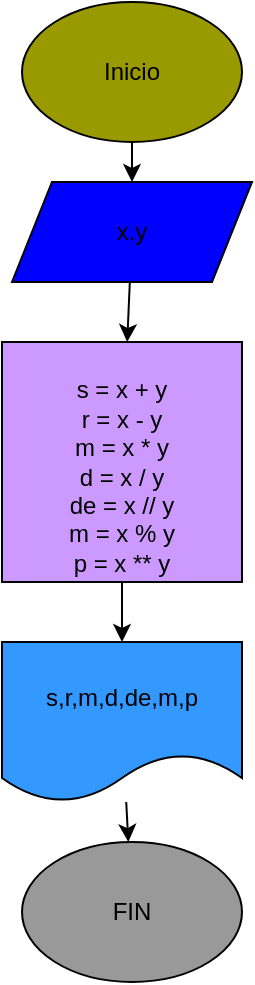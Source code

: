 <mxfile>
    <diagram id="p-liEgERdRvHNOwEDLbd" name="Página-1">
        <mxGraphModel dx="674" dy="328" grid="1" gridSize="10" guides="1" tooltips="1" connect="1" arrows="1" fold="1" page="1" pageScale="1" pageWidth="827" pageHeight="1169" math="0" shadow="0">
            <root>
                <mxCell id="0"/>
                <mxCell id="1" parent="0"/>
                <mxCell id="4" value="" style="edgeStyle=none;html=1;" edge="1" parent="1" source="2" target="3">
                    <mxGeometry relative="1" as="geometry"/>
                </mxCell>
                <mxCell id="2" value="Inicio" style="ellipse;whiteSpace=wrap;html=1;fillColor=#999900;" vertex="1" parent="1">
                    <mxGeometry x="220" y="10" width="110" height="70" as="geometry"/>
                </mxCell>
                <mxCell id="6" value="" style="edgeStyle=none;html=1;" edge="1" parent="1" source="3" target="5">
                    <mxGeometry relative="1" as="geometry"/>
                </mxCell>
                <mxCell id="3" value="x.y" style="shape=parallelogram;perimeter=parallelogramPerimeter;whiteSpace=wrap;html=1;fixedSize=1;fillColor=#0000FF;" vertex="1" parent="1">
                    <mxGeometry x="215" y="100" width="120" height="50" as="geometry"/>
                </mxCell>
                <mxCell id="9" value="" style="edgeStyle=none;html=1;" edge="1" parent="1" source="5" target="7">
                    <mxGeometry relative="1" as="geometry"/>
                </mxCell>
                <mxCell id="5" value="&lt;br&gt;s = x + y&lt;br&gt;r = x - y&lt;br&gt;m = x * y&lt;br&gt;d = x / y&lt;br&gt;de = x // y&lt;br&gt;m = x % y&lt;br&gt;p = x ** y" style="whiteSpace=wrap;html=1;aspect=fixed;fillColor=#CC99FF;" vertex="1" parent="1">
                    <mxGeometry x="210" y="180" width="120" height="120" as="geometry"/>
                </mxCell>
                <mxCell id="11" value="" style="edgeStyle=none;html=1;" edge="1" parent="1" source="7" target="10">
                    <mxGeometry relative="1" as="geometry"/>
                </mxCell>
                <mxCell id="7" value="s,r,m,d,de,m,p" style="shape=document;whiteSpace=wrap;html=1;boundedLbl=1;fillColor=#3399FF;" vertex="1" parent="1">
                    <mxGeometry x="210" y="330" width="120" height="80" as="geometry"/>
                </mxCell>
                <mxCell id="10" value="FIN" style="ellipse;whiteSpace=wrap;html=1;fillColor=#999999;" vertex="1" parent="1">
                    <mxGeometry x="220" y="430" width="110" height="70" as="geometry"/>
                </mxCell>
            </root>
        </mxGraphModel>
    </diagram>
</mxfile>